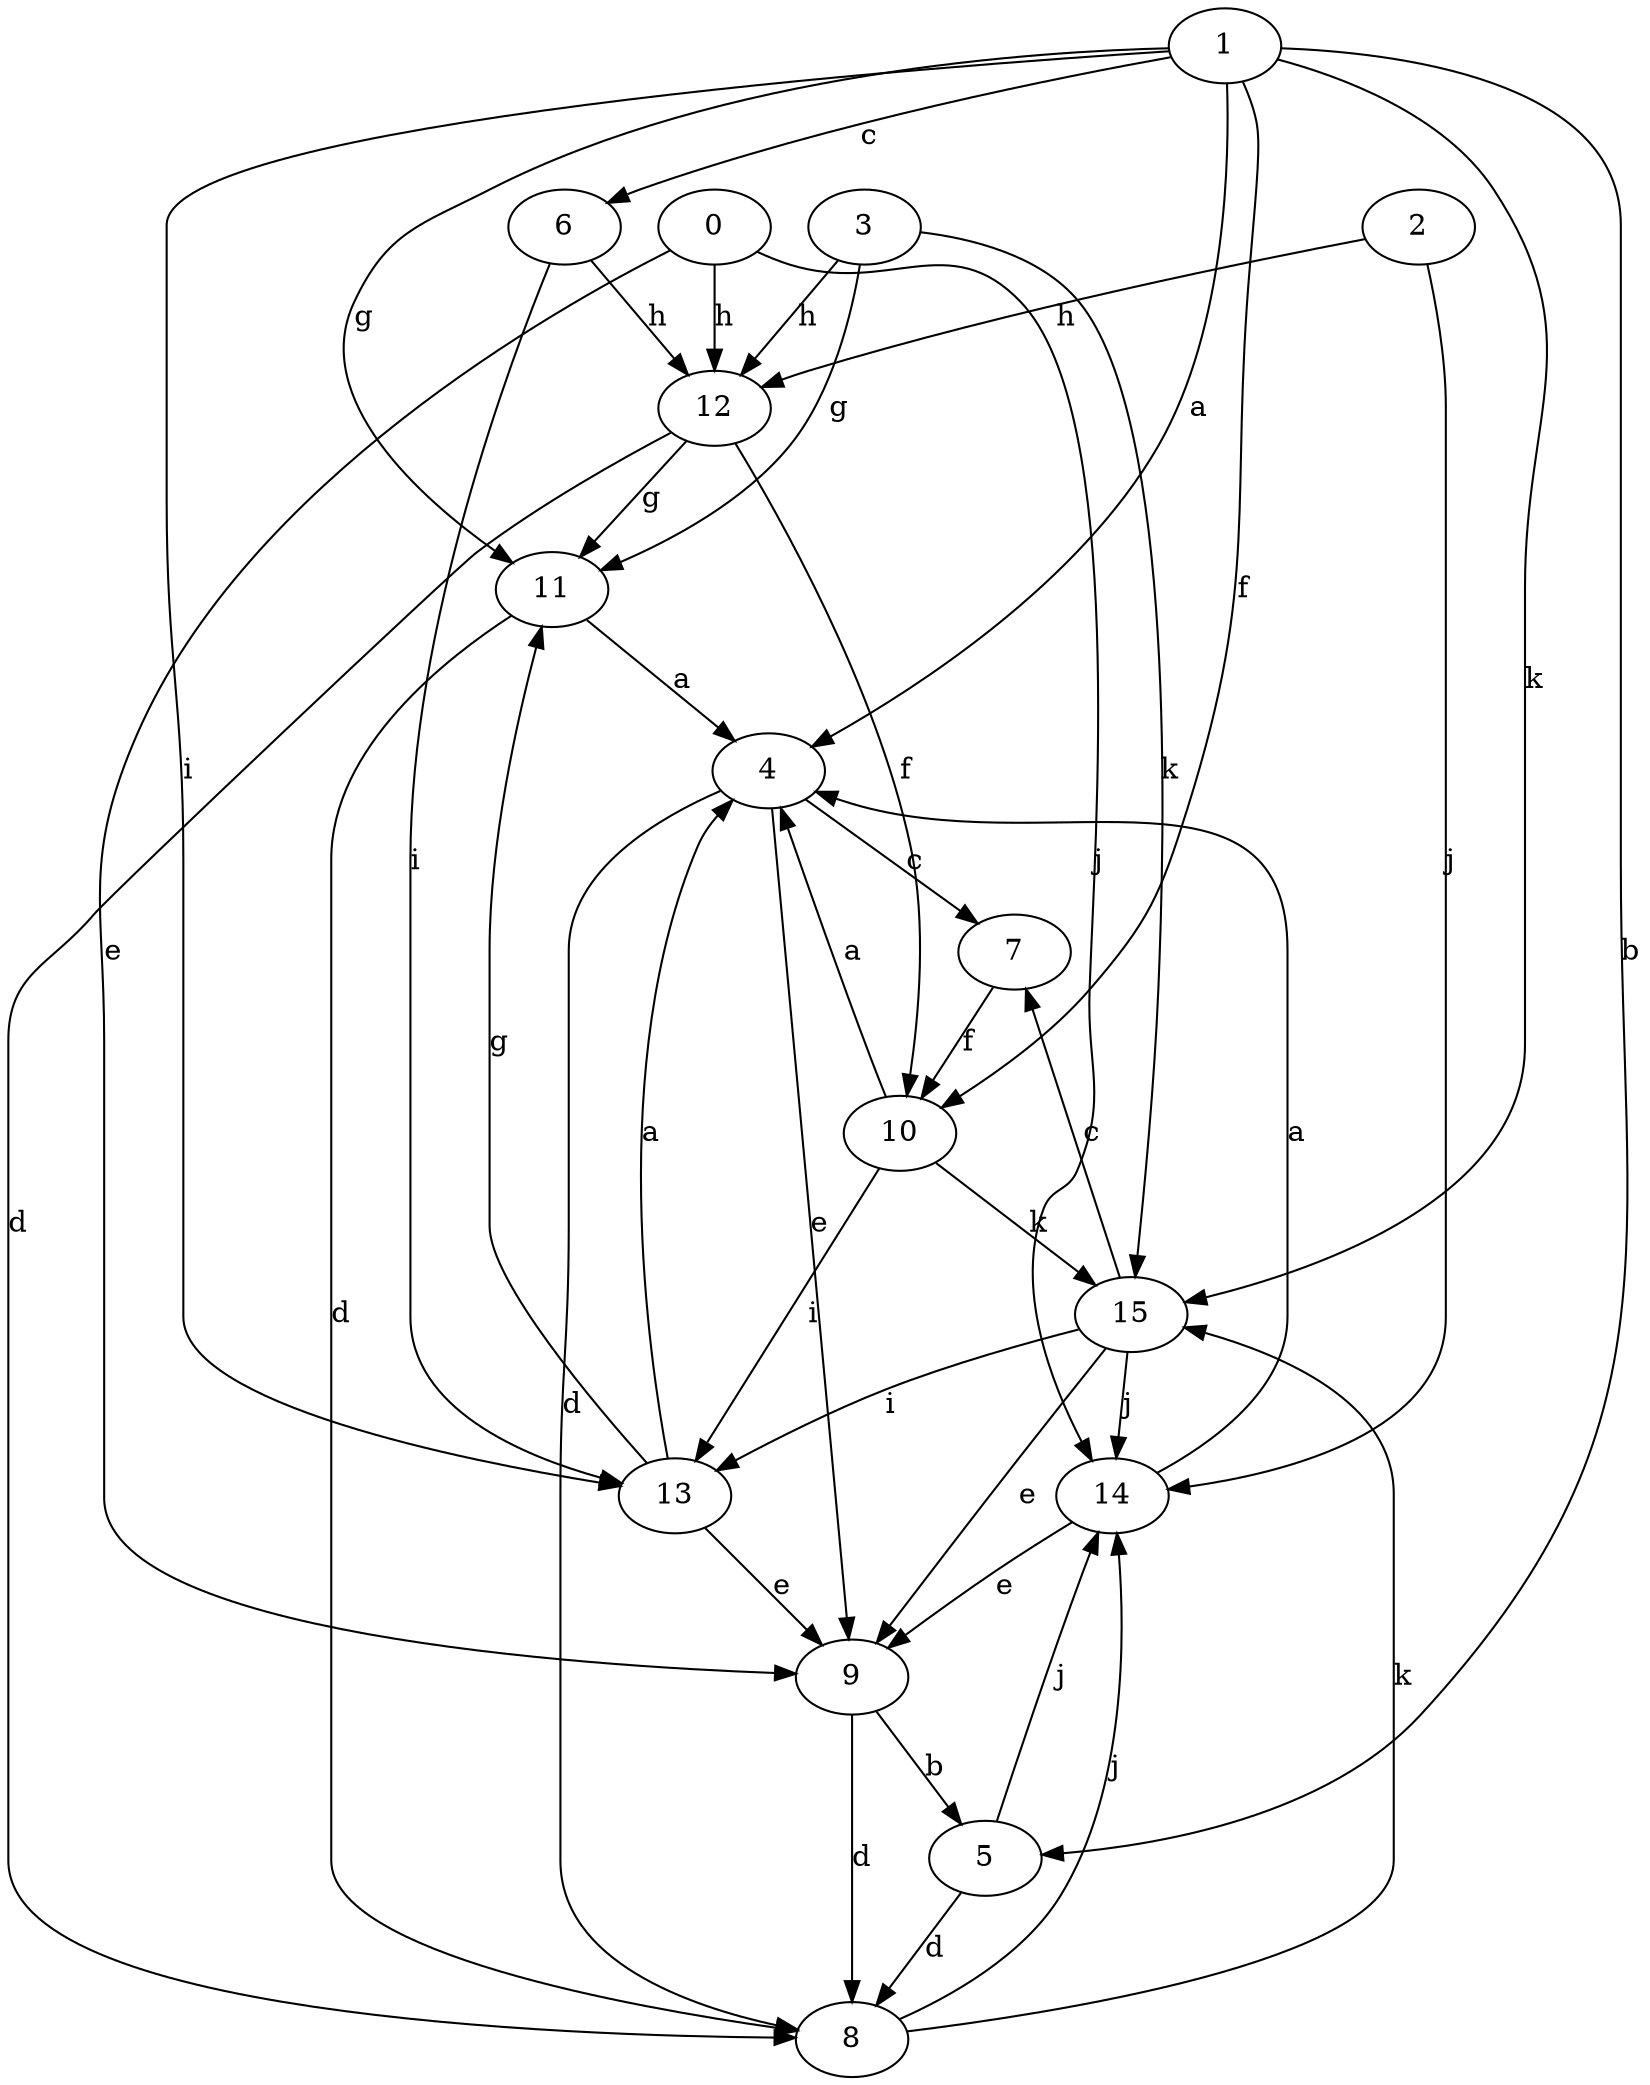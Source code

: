strict digraph  {
3;
4;
5;
6;
0;
7;
8;
9;
10;
11;
12;
1;
13;
14;
15;
2;
3 -> 11  [label=g];
3 -> 12  [label=h];
3 -> 15  [label=k];
4 -> 7  [label=c];
4 -> 8  [label=d];
4 -> 9  [label=e];
5 -> 8  [label=d];
5 -> 14  [label=j];
6 -> 12  [label=h];
6 -> 13  [label=i];
0 -> 9  [label=e];
0 -> 12  [label=h];
0 -> 14  [label=j];
7 -> 10  [label=f];
8 -> 14  [label=j];
8 -> 15  [label=k];
9 -> 5  [label=b];
9 -> 8  [label=d];
10 -> 4  [label=a];
10 -> 13  [label=i];
10 -> 15  [label=k];
11 -> 4  [label=a];
11 -> 8  [label=d];
12 -> 8  [label=d];
12 -> 10  [label=f];
12 -> 11  [label=g];
1 -> 4  [label=a];
1 -> 5  [label=b];
1 -> 6  [label=c];
1 -> 10  [label=f];
1 -> 11  [label=g];
1 -> 13  [label=i];
1 -> 15  [label=k];
13 -> 4  [label=a];
13 -> 9  [label=e];
13 -> 11  [label=g];
14 -> 4  [label=a];
14 -> 9  [label=e];
15 -> 7  [label=c];
15 -> 9  [label=e];
15 -> 13  [label=i];
15 -> 14  [label=j];
2 -> 12  [label=h];
2 -> 14  [label=j];
}
